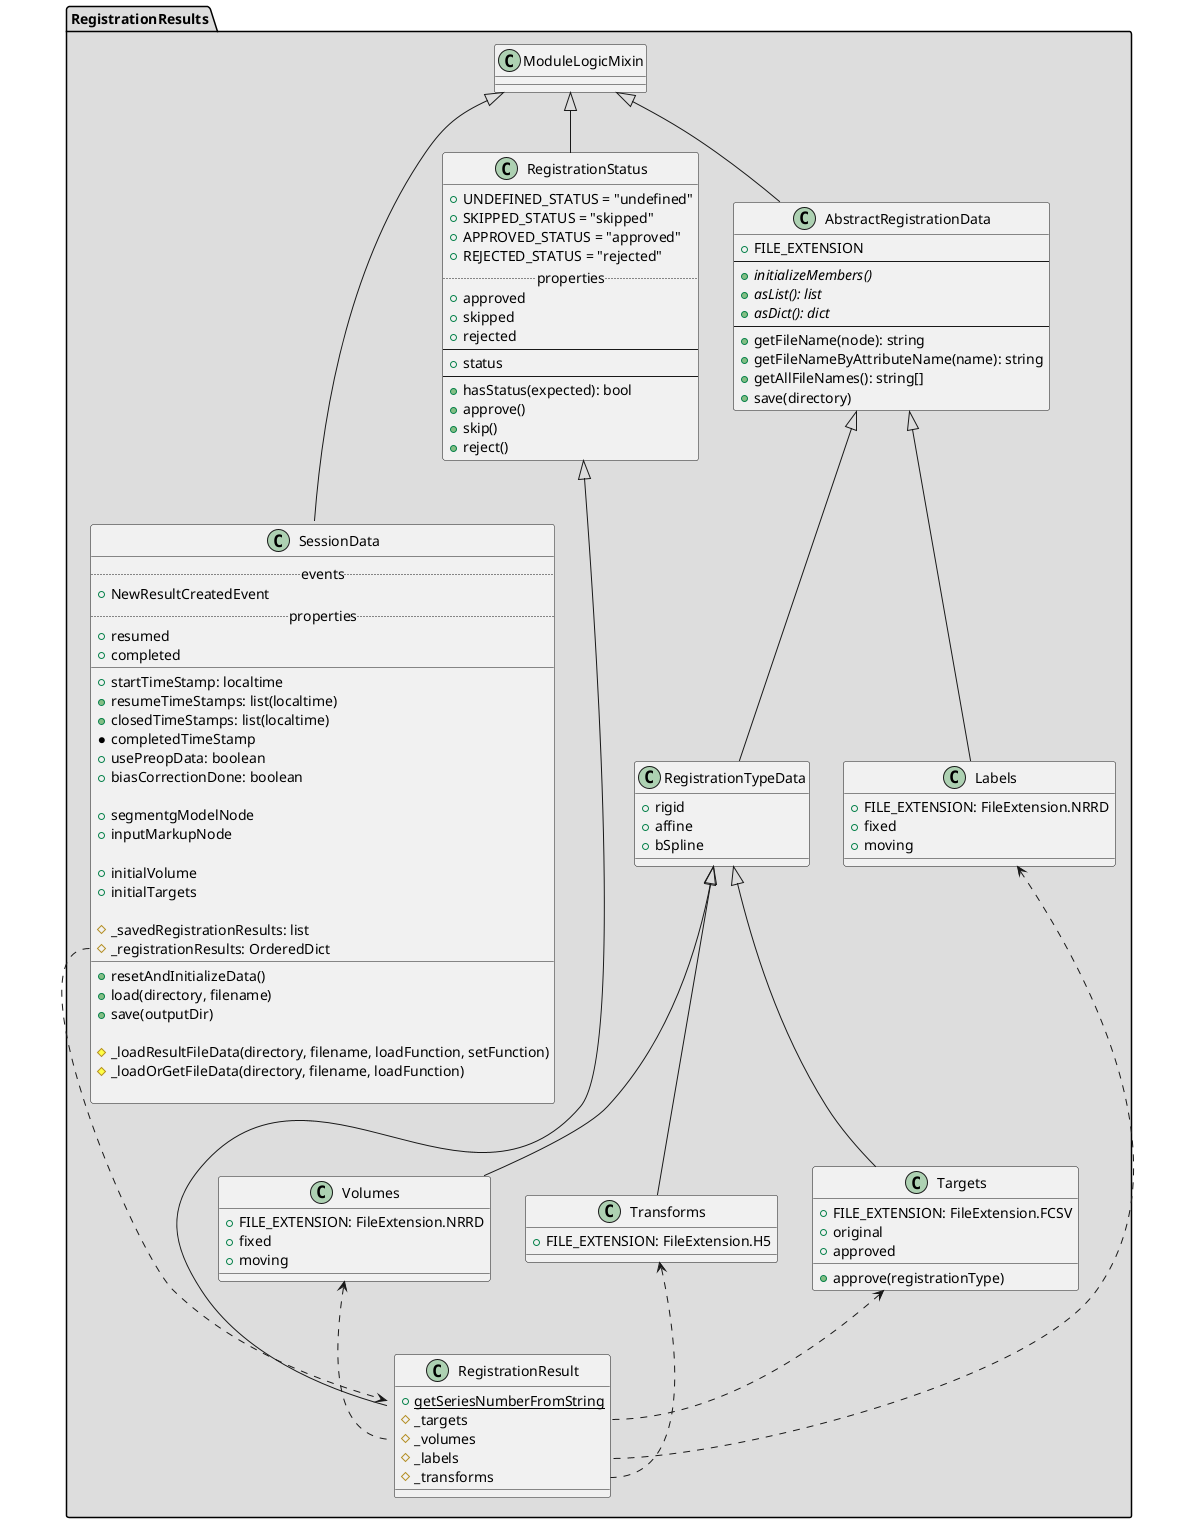 @startuml

package "RegistrationResults" #DDDDDD {

  class SessionData {
    .. events ..
    + NewResultCreatedEvent
    .. properties ..
    + resumed
    + completed
    __
    + startTimeStamp: localtime
    + resumeTimeStamps: list(localtime)
    + closedTimeStamps: list(localtime)
    * completedTimeStamp
    + usePreopData: boolean
    + biasCorrectionDone: boolean

    + segmentgModelNode
    + inputMarkupNode

    + initialVolume
    + initialTargets

    # _savedRegistrationResults: list
    # _registrationResults: OrderedDict
    __
    + resetAndInitializeData()
    + load(directory, filename)
    + save(outputDir)

    # _loadResultFileData(directory, filename, loadFunction, setFunction)
    # _loadOrGetFileData(directory, filename, loadFunction)

  }

  ModuleLogicMixin <|-- SessionData

  class RegistrationStatus {
    + UNDEFINED_STATUS = "undefined"
    + SKIPPED_STATUS = "skipped"
    + APPROVED_STATUS = "approved"
    + REJECTED_STATUS = "rejected"
    .. properties ..
    + approved
    + skipped
    + rejected
    --
    + status
    --
    + hasStatus(expected): bool
    + approve()
    + skip()
    + reject()
  }

  ModuleLogicMixin <|-- RegistrationStatus


  class RegistrationResult {
    + {static} getSeriesNumberFromString
    # _targets
    # _volumes
    # _labels
    # _transforms
  }

  RegistrationStatus <|-- RegistrationResult

  class AbstractRegistrationData {
    + FILE_EXTENSION
    --
    + {abstract} initializeMembers()
    + {abstract} asList(): list
    + {abstract} asDict(): dict
    --
    + getFileName(node): string
    + getFileNameByAttributeName(name): string
    + getAllFileNames(): string[]
    + save(directory)
  }

  ModuleLogicMixin <|-- AbstractRegistrationData
  AbstractRegistrationData <|-- RegistrationTypeData

  class RegistrationTypeData {
    + rigid
    + affine
    + bSpline
  }

  class Labels {
    + FILE_EXTENSION: FileExtension.NRRD
    + fixed
    + moving
  }

  class Volumes {
    + FILE_EXTENSION: FileExtension.NRRD
    + fixed
    + moving
  }

  class Transforms {
    + FILE_EXTENSION: FileExtension.H5
  }

  class Targets {
    + FILE_EXTENSION: FileExtension.FCSV
    + original
    + approved
    + approve(registrationType)
  }

  AbstractRegistrationData <|-- Labels
  RegistrationTypeData <|-- Volumes
  RegistrationTypeData <|-- Transforms
  RegistrationTypeData <|-- Targets

  Volumes <.. RegistrationResult::_volumes
  Targets <.. RegistrationResult::_targets
  Labels <.. RegistrationResult::_labels
  Transforms <.. RegistrationResult::_transforms

  SessionData::_registrationResults ..> RegistrationResult
}

@enduml